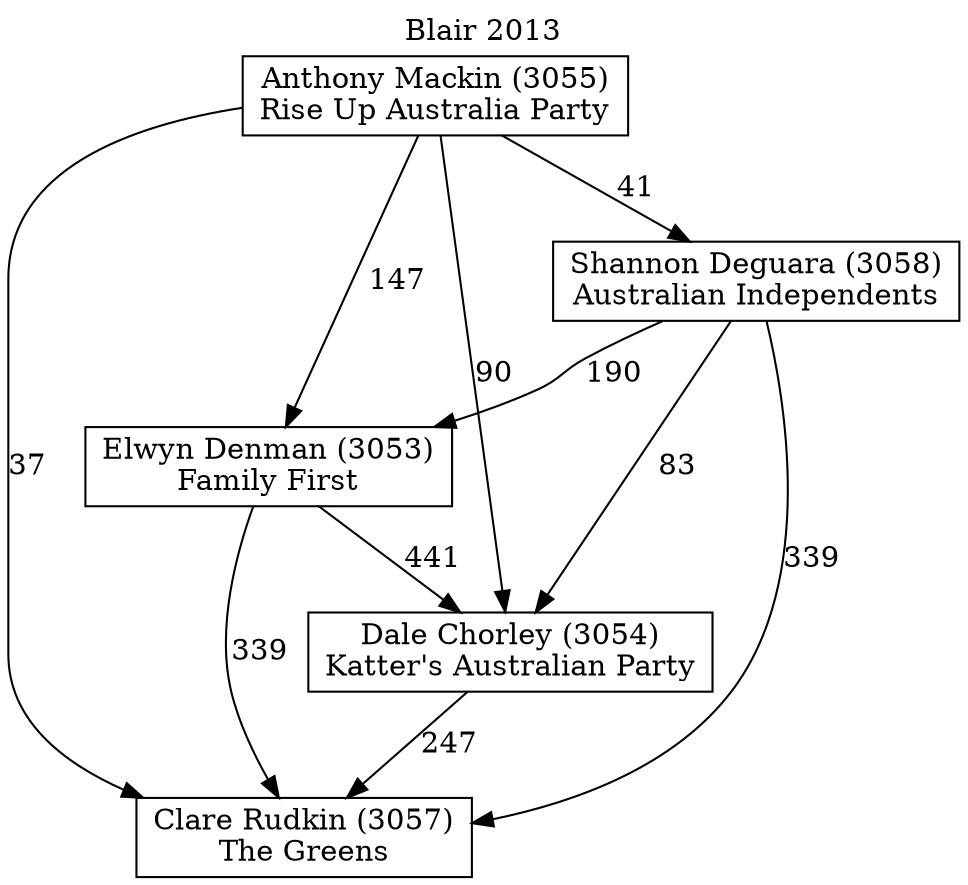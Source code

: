 // House preference flow
digraph "Clare Rudkin (3057)_Blair_2013" {
	graph [label="Blair 2013" labelloc=t mclimit=10]
	node [shape=box]
	"Anthony Mackin (3055)" [label="Anthony Mackin (3055)
Rise Up Australia Party"]
	"Clare Rudkin (3057)" [label="Clare Rudkin (3057)
The Greens"]
	"Dale Chorley (3054)" [label="Dale Chorley (3054)
Katter's Australian Party"]
	"Elwyn Denman (3053)" [label="Elwyn Denman (3053)
Family First"]
	"Shannon Deguara (3058)" [label="Shannon Deguara (3058)
Australian Independents"]
	"Anthony Mackin (3055)" -> "Clare Rudkin (3057)" [label=37]
	"Anthony Mackin (3055)" -> "Dale Chorley (3054)" [label=90]
	"Anthony Mackin (3055)" -> "Elwyn Denman (3053)" [label=147]
	"Anthony Mackin (3055)" -> "Shannon Deguara (3058)" [label=41]
	"Dale Chorley (3054)" -> "Clare Rudkin (3057)" [label=247]
	"Elwyn Denman (3053)" -> "Clare Rudkin (3057)" [label=339]
	"Elwyn Denman (3053)" -> "Dale Chorley (3054)" [label=441]
	"Shannon Deguara (3058)" -> "Clare Rudkin (3057)" [label=339]
	"Shannon Deguara (3058)" -> "Dale Chorley (3054)" [label=83]
	"Shannon Deguara (3058)" -> "Elwyn Denman (3053)" [label=190]
}
